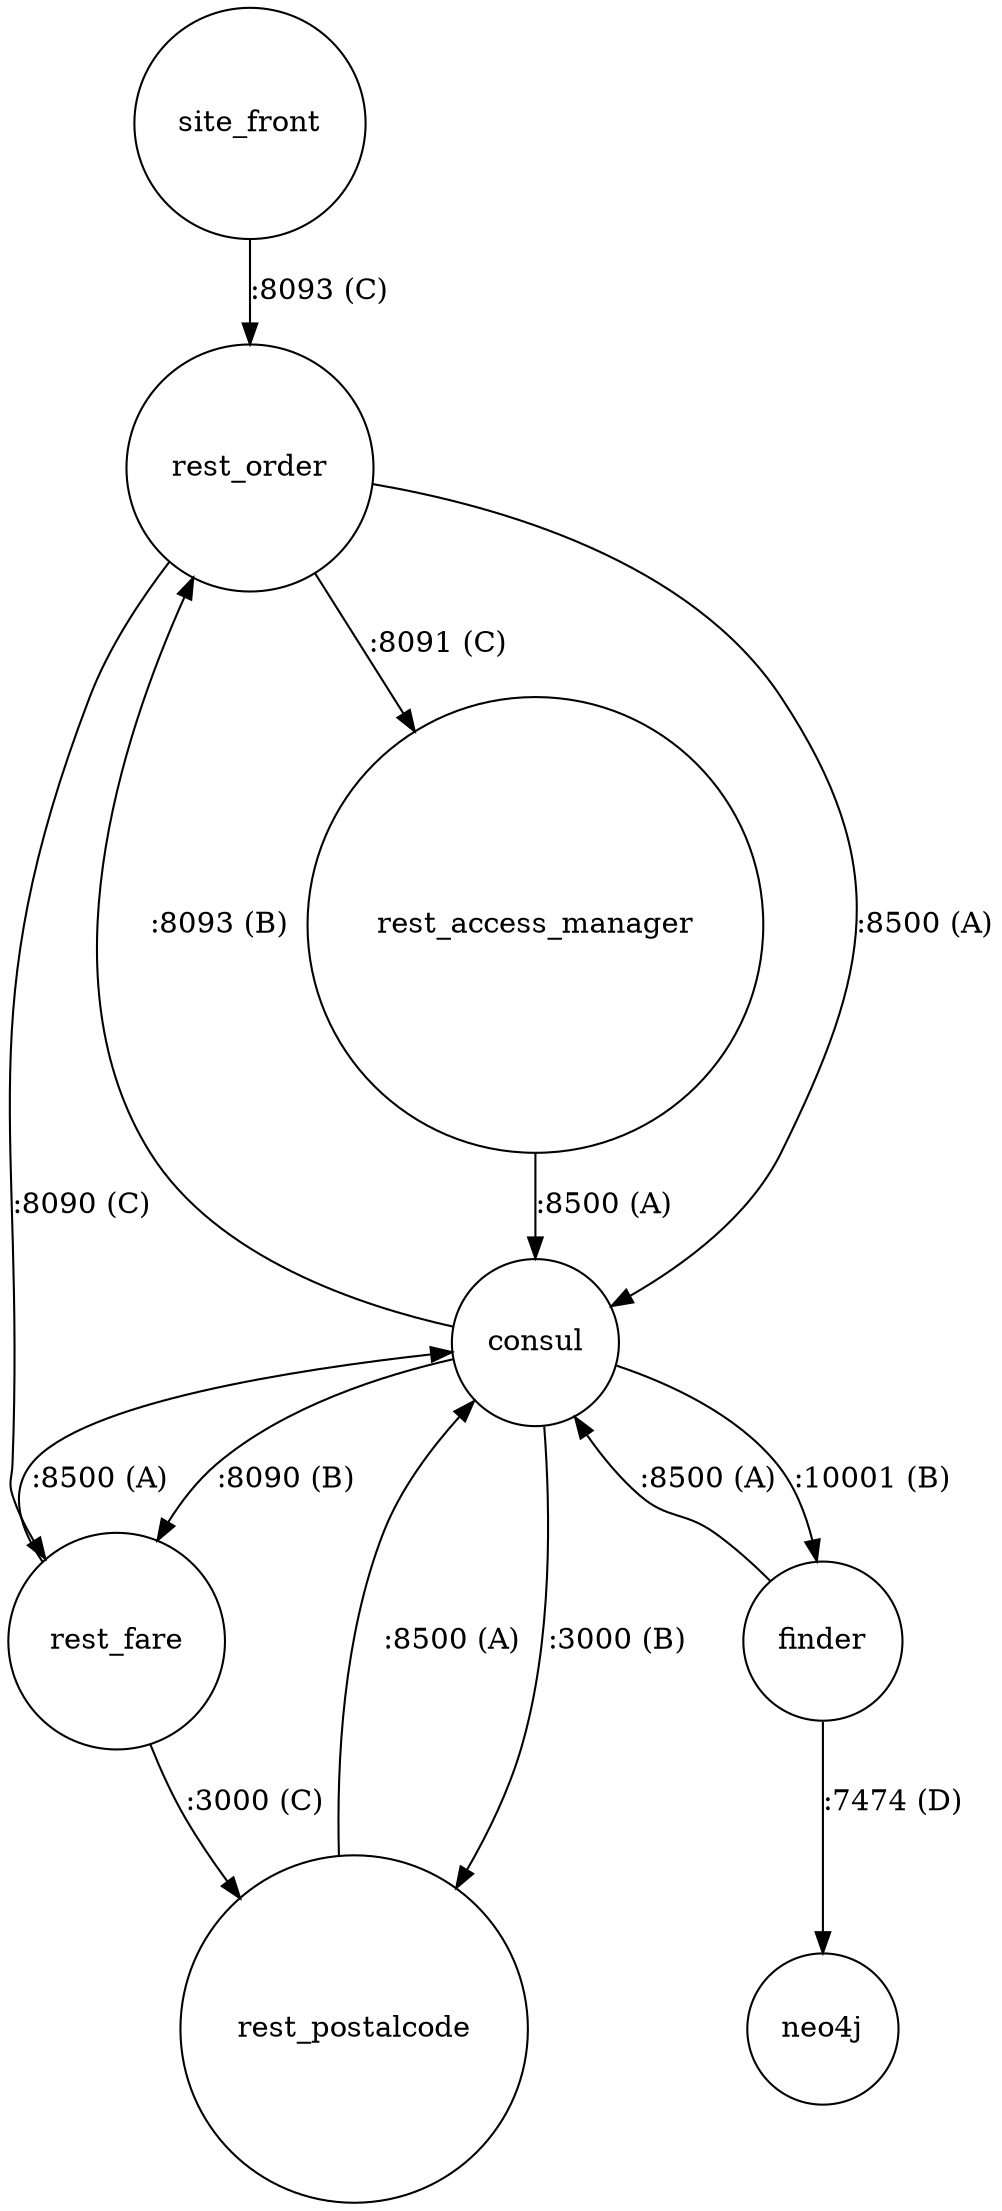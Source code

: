 digraph mcpd_architecture {
        
        node [shape = circle];

        rest_order -> consul [ label = ":8500 (A)"]
        rest_access_manager -> consul [ label = ":8500 (A)"]
        rest_fare -> consul [ label = ":8500 (A)"]
        rest_postalcode -> consul [ label = ":8500 (A)"]
        finder -> consul [ label = ":8500 (A)" ]


        consul -> rest_fare [ label = ":8090 (B)" ]
        consul -> rest_order [ label = ":8093 (B)" ]
        consul -> rest_postalcode [ label = ":3000 (B)" ]
        consul -> finder [ label = ":10001 (B)" ]

        site_front -> rest_order [ label = ":8093 (C)" ]
        rest_order -> rest_fare [ label = ":8090 (C)" ]
        rest_order -> rest_access_manager [ label = ":8091 (C)" ]
        rest_fare -> rest_postalcode [ label = ":3000 (C)" ]

        finder -> neo4j [ label = ":7474 (D)"]
}
